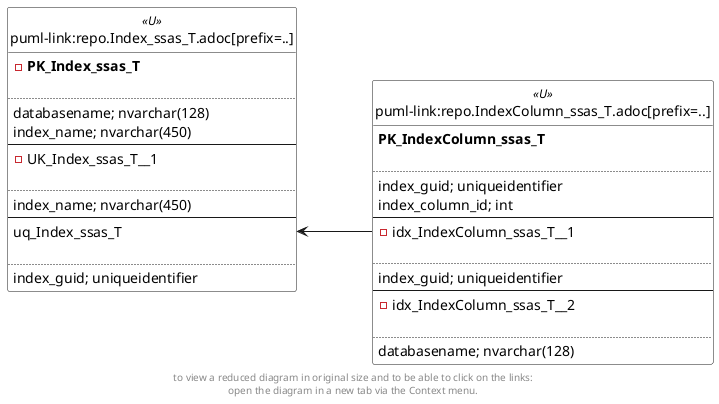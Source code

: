 @startuml
left to right direction
'top to bottom direction
hide circle
'avoide "." issues:
set namespaceSeparator none


skinparam class {
  BackgroundColor White
  BackgroundColor<<FN>> Yellow
  BackgroundColor<<FS>> Yellow
  BackgroundColor<<FT>> LightGray
  BackgroundColor<<IF>> Yellow
  BackgroundColor<<IS>> Yellow
  BackgroundColor<<P>> Aqua
  BackgroundColor<<PC>> Aqua
  BackgroundColor<<SN>> Yellow
  BackgroundColor<<SO>> SlateBlue
  BackgroundColor<<TF>> LightGray
  BackgroundColor<<TR>> Tomato
  BackgroundColor<<U>> White
  BackgroundColor<<V>> WhiteSmoke
  BackgroundColor<<X>> Aqua
}


entity "puml-link:repo.Index_ssas_T.adoc[prefix=..]" as repo.Index_ssas_T << U >> {
- **PK_Index_ssas_T**

..
databasename; nvarchar(128)
index_name; nvarchar(450)
--
- UK_Index_ssas_T__1

..
index_name; nvarchar(450)
--
uq_Index_ssas_T

..
index_guid; uniqueidentifier
}

entity "puml-link:repo.IndexColumn_ssas_T.adoc[prefix=..]" as repo.IndexColumn_ssas_T << U >> {
**PK_IndexColumn_ssas_T**

..
index_guid; uniqueidentifier
index_column_id; int
--
- idx_IndexColumn_ssas_T__1

..
index_guid; uniqueidentifier
--
- idx_IndexColumn_ssas_T__2

..
databasename; nvarchar(128)
}

repo.Index_ssas_T::uq_Index_ssas_T <-- repo.IndexColumn_ssas_T::idx_IndexColumn_ssas_T__1
footer
to view a reduced diagram in original size and to be able to click on the links:
open the diagram in a new tab via the Context menu.
end footer

@enduml

